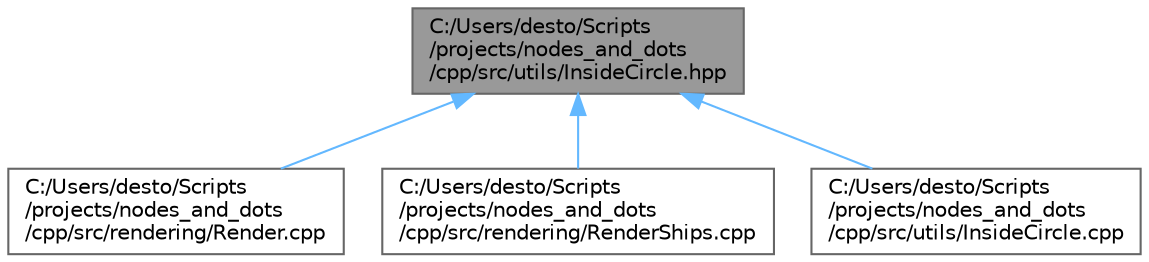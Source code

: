 digraph "C:/Users/desto/Scripts/projects/nodes_and_dots/cpp/src/utils/InsideCircle.hpp"
{
 // LATEX_PDF_SIZE
  bgcolor="transparent";
  edge [fontname=Helvetica,fontsize=10,labelfontname=Helvetica,labelfontsize=10];
  node [fontname=Helvetica,fontsize=10,shape=box,height=0.2,width=0.4];
  Node1 [id="Node000001",label="C:/Users/desto/Scripts\l/projects/nodes_and_dots\l/cpp/src/utils/InsideCircle.hpp",height=0.2,width=0.4,color="gray40", fillcolor="grey60", style="filled", fontcolor="black",tooltip=" "];
  Node1 -> Node2 [id="edge1_Node000001_Node000002",dir="back",color="steelblue1",style="solid",tooltip=" "];
  Node2 [id="Node000002",label="C:/Users/desto/Scripts\l/projects/nodes_and_dots\l/cpp/src/rendering/Render.cpp",height=0.2,width=0.4,color="grey40", fillcolor="white", style="filled",URL="$_render_8cpp.html",tooltip=" "];
  Node1 -> Node3 [id="edge2_Node000001_Node000003",dir="back",color="steelblue1",style="solid",tooltip=" "];
  Node3 [id="Node000003",label="C:/Users/desto/Scripts\l/projects/nodes_and_dots\l/cpp/src/rendering/RenderShips.cpp",height=0.2,width=0.4,color="grey40", fillcolor="white", style="filled",URL="$_render_ships_8cpp.html",tooltip=" "];
  Node1 -> Node4 [id="edge3_Node000001_Node000004",dir="back",color="steelblue1",style="solid",tooltip=" "];
  Node4 [id="Node000004",label="C:/Users/desto/Scripts\l/projects/nodes_and_dots\l/cpp/src/utils/InsideCircle.cpp",height=0.2,width=0.4,color="grey40", fillcolor="white", style="filled",URL="$_inside_circle_8cpp.html",tooltip=" "];
}
